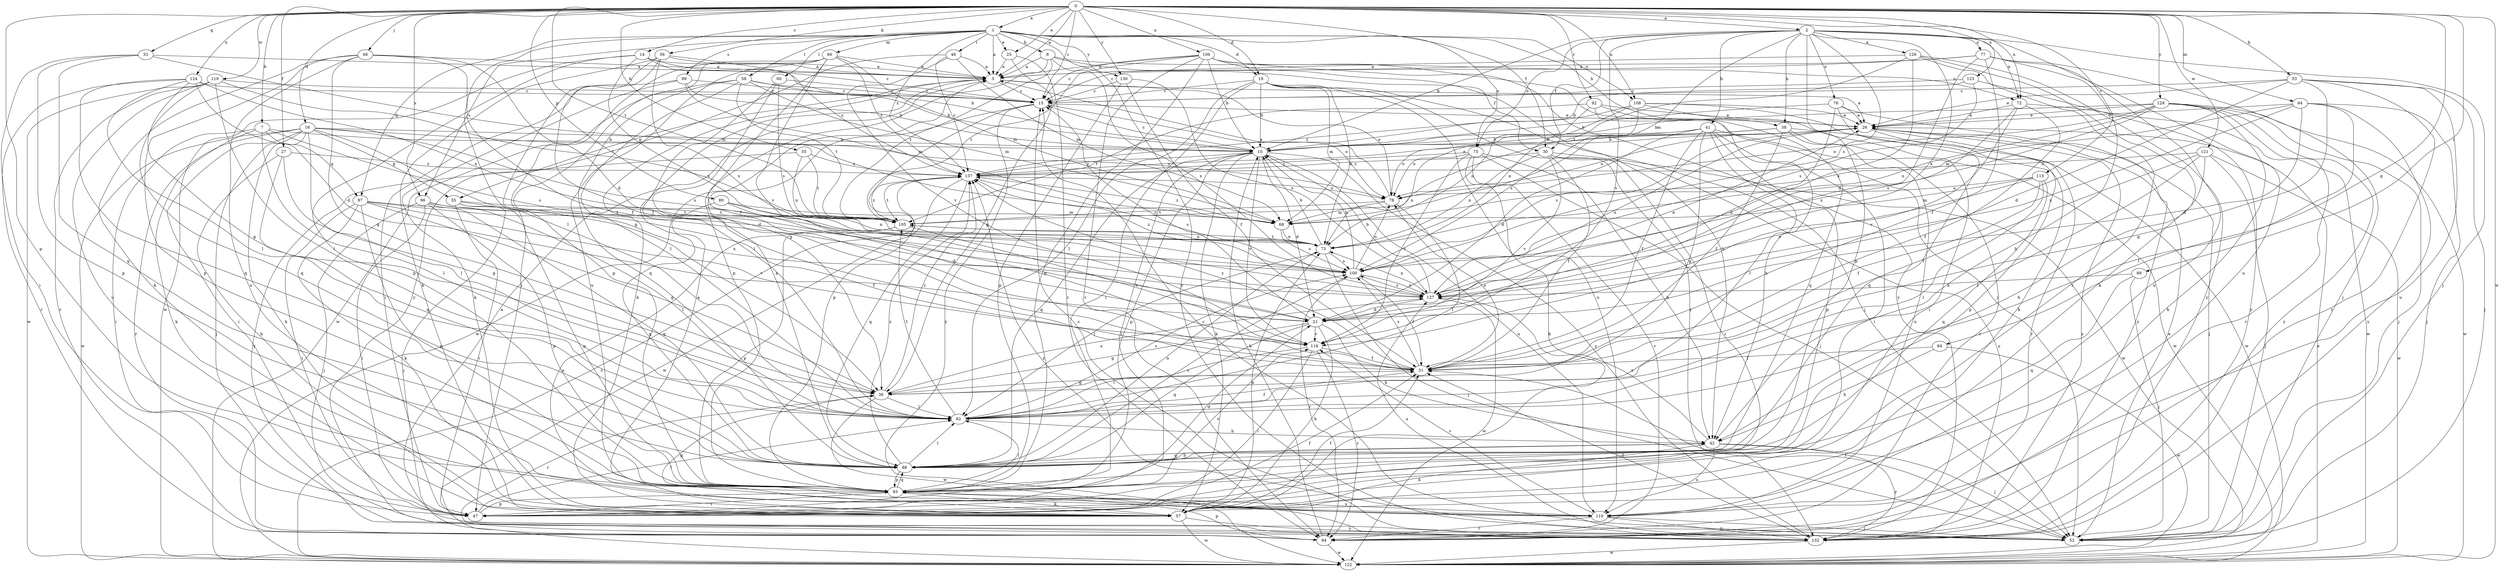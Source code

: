 strict digraph  {
0;
1;
2;
5;
7;
8;
10;
14;
15;
16;
19;
21;
25;
26;
27;
30;
31;
33;
35;
36;
38;
41;
42;
46;
47;
48;
52;
53;
55;
56;
57;
58;
60;
62;
64;
66;
68;
72;
73;
75;
76;
77;
78;
80;
83;
84;
87;
88;
89;
92;
94;
96;
99;
100;
105;
106;
108;
110;
113;
116;
119;
121;
122;
123;
124;
126;
127;
128;
130;
132;
137;
0 -> 1  [label=a];
0 -> 2  [label=a];
0 -> 5  [label=a];
0 -> 7  [label=b];
0 -> 14  [label=c];
0 -> 15  [label=c];
0 -> 16  [label=d];
0 -> 19  [label=d];
0 -> 25  [label=e];
0 -> 27  [label=f];
0 -> 30  [label=f];
0 -> 33  [label=g];
0 -> 48  [label=j];
0 -> 53  [label=k];
0 -> 55  [label=k];
0 -> 56  [label=k];
0 -> 64  [label=m];
0 -> 72  [label=n];
0 -> 80  [label=p];
0 -> 83  [label=p];
0 -> 84  [label=q];
0 -> 89  [label=r];
0 -> 92  [label=r];
0 -> 96  [label=s];
0 -> 105  [label=t];
0 -> 106  [label=u];
0 -> 108  [label=u];
0 -> 113  [label=v];
0 -> 119  [label=w];
0 -> 121  [label=w];
0 -> 122  [label=w];
0 -> 123  [label=x];
0 -> 124  [label=x];
0 -> 128  [label=y];
0 -> 130  [label=y];
1 -> 5  [label=a];
1 -> 8  [label=b];
1 -> 19  [label=d];
1 -> 25  [label=e];
1 -> 38  [label=h];
1 -> 46  [label=i];
1 -> 58  [label=l];
1 -> 60  [label=l];
1 -> 62  [label=l];
1 -> 66  [label=m];
1 -> 75  [label=o];
1 -> 87  [label=q];
1 -> 96  [label=s];
1 -> 99  [label=s];
1 -> 108  [label=u];
1 -> 130  [label=y];
1 -> 132  [label=y];
1 -> 137  [label=z];
2 -> 10  [label=b];
2 -> 30  [label=f];
2 -> 38  [label=h];
2 -> 41  [label=h];
2 -> 52  [label=j];
2 -> 68  [label=m];
2 -> 72  [label=n];
2 -> 75  [label=o];
2 -> 76  [label=o];
2 -> 77  [label=o];
2 -> 83  [label=p];
2 -> 100  [label=s];
2 -> 110  [label=u];
2 -> 116  [label=v];
2 -> 126  [label=x];
2 -> 127  [label=x];
5 -> 15  [label=c];
5 -> 26  [label=e];
5 -> 35  [label=g];
5 -> 57  [label=k];
5 -> 78  [label=o];
7 -> 10  [label=b];
7 -> 47  [label=i];
7 -> 57  [label=k];
7 -> 62  [label=l];
7 -> 87  [label=q];
7 -> 100  [label=s];
8 -> 5  [label=a];
8 -> 30  [label=f];
8 -> 72  [label=n];
8 -> 83  [label=p];
8 -> 105  [label=t];
8 -> 127  [label=x];
10 -> 15  [label=c];
10 -> 21  [label=d];
10 -> 47  [label=i];
10 -> 57  [label=k];
10 -> 83  [label=p];
10 -> 88  [label=q];
10 -> 110  [label=u];
10 -> 116  [label=v];
10 -> 132  [label=y];
10 -> 137  [label=z];
14 -> 5  [label=a];
14 -> 10  [label=b];
14 -> 15  [label=c];
14 -> 83  [label=p];
14 -> 122  [label=w];
14 -> 127  [label=x];
15 -> 26  [label=e];
15 -> 78  [label=o];
15 -> 83  [label=p];
15 -> 122  [label=w];
15 -> 132  [label=y];
16 -> 10  [label=b];
16 -> 21  [label=d];
16 -> 35  [label=g];
16 -> 47  [label=i];
16 -> 52  [label=j];
16 -> 57  [label=k];
16 -> 62  [label=l];
16 -> 78  [label=o];
16 -> 94  [label=r];
16 -> 100  [label=s];
16 -> 122  [label=w];
19 -> 10  [label=b];
19 -> 15  [label=c];
19 -> 47  [label=i];
19 -> 52  [label=j];
19 -> 62  [label=l];
19 -> 68  [label=m];
19 -> 73  [label=n];
19 -> 110  [label=u];
19 -> 132  [label=y];
21 -> 15  [label=c];
21 -> 36  [label=g];
21 -> 42  [label=h];
21 -> 57  [label=k];
21 -> 88  [label=q];
21 -> 116  [label=v];
25 -> 5  [label=a];
25 -> 36  [label=g];
25 -> 94  [label=r];
26 -> 10  [label=b];
26 -> 52  [label=j];
26 -> 78  [label=o];
26 -> 83  [label=p];
26 -> 94  [label=r];
26 -> 100  [label=s];
26 -> 127  [label=x];
26 -> 132  [label=y];
27 -> 36  [label=g];
27 -> 57  [label=k];
27 -> 88  [label=q];
27 -> 137  [label=z];
30 -> 31  [label=f];
30 -> 47  [label=i];
30 -> 73  [label=n];
30 -> 116  [label=v];
30 -> 122  [label=w];
30 -> 132  [label=y];
30 -> 137  [label=z];
31 -> 36  [label=g];
31 -> 78  [label=o];
31 -> 100  [label=s];
31 -> 137  [label=z];
33 -> 5  [label=a];
33 -> 47  [label=i];
33 -> 68  [label=m];
33 -> 83  [label=p];
33 -> 88  [label=q];
35 -> 31  [label=f];
35 -> 47  [label=i];
35 -> 52  [label=j];
35 -> 83  [label=p];
35 -> 105  [label=t];
36 -> 62  [label=l];
36 -> 94  [label=r];
36 -> 122  [label=w];
36 -> 127  [label=x];
36 -> 137  [label=z];
38 -> 10  [label=b];
38 -> 31  [label=f];
38 -> 78  [label=o];
38 -> 94  [label=r];
38 -> 110  [label=u];
38 -> 122  [label=w];
41 -> 10  [label=b];
41 -> 21  [label=d];
41 -> 31  [label=f];
41 -> 36  [label=g];
41 -> 47  [label=i];
41 -> 62  [label=l];
41 -> 78  [label=o];
41 -> 83  [label=p];
41 -> 122  [label=w];
42 -> 52  [label=j];
42 -> 57  [label=k];
42 -> 88  [label=q];
42 -> 110  [label=u];
42 -> 127  [label=x];
42 -> 132  [label=y];
46 -> 5  [label=a];
46 -> 68  [label=m];
46 -> 116  [label=v];
46 -> 132  [label=y];
46 -> 137  [label=z];
47 -> 31  [label=f];
47 -> 62  [label=l];
47 -> 83  [label=p];
48 -> 5  [label=a];
48 -> 21  [label=d];
48 -> 31  [label=f];
48 -> 36  [label=g];
48 -> 57  [label=k];
48 -> 83  [label=p];
48 -> 110  [label=u];
52 -> 15  [label=c];
52 -> 26  [label=e];
52 -> 31  [label=f];
52 -> 137  [label=z];
53 -> 15  [label=c];
53 -> 21  [label=d];
53 -> 26  [label=e];
53 -> 36  [label=g];
53 -> 52  [label=j];
53 -> 94  [label=r];
53 -> 110  [label=u];
55 -> 73  [label=n];
55 -> 105  [label=t];
55 -> 132  [label=y];
55 -> 137  [label=z];
56 -> 5  [label=a];
56 -> 31  [label=f];
56 -> 36  [label=g];
56 -> 57  [label=k];
56 -> 127  [label=x];
56 -> 137  [label=z];
57 -> 5  [label=a];
57 -> 31  [label=f];
57 -> 36  [label=g];
57 -> 73  [label=n];
57 -> 122  [label=w];
57 -> 132  [label=y];
58 -> 10  [label=b];
58 -> 15  [label=c];
58 -> 62  [label=l];
58 -> 68  [label=m];
58 -> 88  [label=q];
58 -> 105  [label=t];
58 -> 122  [label=w];
60 -> 15  [label=c];
60 -> 36  [label=g];
60 -> 62  [label=l];
60 -> 100  [label=s];
62 -> 31  [label=f];
62 -> 42  [label=h];
62 -> 100  [label=s];
62 -> 105  [label=t];
64 -> 21  [label=d];
64 -> 26  [label=e];
64 -> 52  [label=j];
64 -> 62  [label=l];
64 -> 68  [label=m];
64 -> 127  [label=x];
64 -> 132  [label=y];
66 -> 5  [label=a];
66 -> 31  [label=f];
66 -> 47  [label=i];
66 -> 68  [label=m];
66 -> 83  [label=p];
66 -> 110  [label=u];
66 -> 116  [label=v];
66 -> 137  [label=z];
68 -> 73  [label=n];
68 -> 100  [label=s];
68 -> 137  [label=z];
72 -> 26  [label=e];
72 -> 31  [label=f];
72 -> 116  [label=v];
72 -> 122  [label=w];
72 -> 127  [label=x];
73 -> 10  [label=b];
73 -> 52  [label=j];
73 -> 62  [label=l];
73 -> 100  [label=s];
73 -> 105  [label=t];
75 -> 42  [label=h];
75 -> 52  [label=j];
75 -> 57  [label=k];
75 -> 73  [label=n];
75 -> 94  [label=r];
75 -> 116  [label=v];
75 -> 137  [label=z];
76 -> 10  [label=b];
76 -> 21  [label=d];
76 -> 26  [label=e];
76 -> 88  [label=q];
76 -> 132  [label=y];
77 -> 5  [label=a];
77 -> 15  [label=c];
77 -> 21  [label=d];
77 -> 31  [label=f];
77 -> 42  [label=h];
77 -> 52  [label=j];
77 -> 110  [label=u];
78 -> 5  [label=a];
78 -> 62  [label=l];
78 -> 68  [label=m];
78 -> 105  [label=t];
80 -> 21  [label=d];
80 -> 68  [label=m];
80 -> 73  [label=n];
80 -> 88  [label=q];
83 -> 21  [label=d];
83 -> 47  [label=i];
83 -> 57  [label=k];
83 -> 62  [label=l];
83 -> 88  [label=q];
83 -> 110  [label=u];
83 -> 116  [label=v];
84 -> 31  [label=f];
84 -> 42  [label=h];
84 -> 122  [label=w];
87 -> 36  [label=g];
87 -> 47  [label=i];
87 -> 57  [label=k];
87 -> 83  [label=p];
87 -> 105  [label=t];
87 -> 116  [label=v];
87 -> 127  [label=x];
88 -> 5  [label=a];
88 -> 42  [label=h];
88 -> 62  [label=l];
88 -> 73  [label=n];
88 -> 83  [label=p];
88 -> 100  [label=s];
88 -> 137  [label=z];
89 -> 52  [label=j];
89 -> 88  [label=q];
89 -> 127  [label=x];
92 -> 26  [label=e];
92 -> 42  [label=h];
92 -> 73  [label=n];
92 -> 88  [label=q];
92 -> 105  [label=t];
94 -> 5  [label=a];
94 -> 10  [label=b];
94 -> 83  [label=p];
94 -> 122  [label=w];
96 -> 47  [label=i];
96 -> 52  [label=j];
96 -> 62  [label=l];
96 -> 83  [label=p];
96 -> 88  [label=q];
96 -> 105  [label=t];
99 -> 10  [label=b];
99 -> 15  [label=c];
99 -> 47  [label=i];
99 -> 57  [label=k];
99 -> 68  [label=m];
100 -> 10  [label=b];
100 -> 31  [label=f];
100 -> 78  [label=o];
100 -> 94  [label=r];
100 -> 127  [label=x];
100 -> 137  [label=z];
105 -> 73  [label=n];
105 -> 83  [label=p];
105 -> 110  [label=u];
105 -> 116  [label=v];
105 -> 137  [label=z];
106 -> 5  [label=a];
106 -> 10  [label=b];
106 -> 15  [label=c];
106 -> 42  [label=h];
106 -> 52  [label=j];
106 -> 83  [label=p];
106 -> 94  [label=r];
106 -> 105  [label=t];
106 -> 132  [label=y];
108 -> 26  [label=e];
108 -> 47  [label=i];
108 -> 57  [label=k];
108 -> 73  [label=n];
108 -> 100  [label=s];
108 -> 137  [label=z];
110 -> 52  [label=j];
110 -> 94  [label=r];
110 -> 116  [label=v];
110 -> 132  [label=y];
113 -> 31  [label=f];
113 -> 62  [label=l];
113 -> 68  [label=m];
113 -> 78  [label=o];
113 -> 88  [label=q];
113 -> 127  [label=x];
116 -> 31  [label=f];
116 -> 47  [label=i];
116 -> 62  [label=l];
116 -> 94  [label=r];
119 -> 15  [label=c];
119 -> 62  [label=l];
119 -> 88  [label=q];
119 -> 94  [label=r];
119 -> 105  [label=t];
119 -> 110  [label=u];
119 -> 122  [label=w];
121 -> 31  [label=f];
121 -> 42  [label=h];
121 -> 52  [label=j];
121 -> 62  [label=l];
121 -> 122  [label=w];
121 -> 137  [label=z];
122 -> 26  [label=e];
122 -> 137  [label=z];
123 -> 10  [label=b];
123 -> 15  [label=c];
123 -> 100  [label=s];
123 -> 132  [label=y];
124 -> 15  [label=c];
124 -> 21  [label=d];
124 -> 36  [label=g];
124 -> 62  [label=l];
124 -> 73  [label=n];
124 -> 88  [label=q];
124 -> 94  [label=r];
126 -> 5  [label=a];
126 -> 47  [label=i];
126 -> 57  [label=k];
126 -> 105  [label=t];
126 -> 127  [label=x];
126 -> 132  [label=y];
127 -> 10  [label=b];
127 -> 21  [label=d];
127 -> 26  [label=e];
127 -> 73  [label=n];
127 -> 100  [label=s];
127 -> 122  [label=w];
128 -> 10  [label=b];
128 -> 26  [label=e];
128 -> 52  [label=j];
128 -> 57  [label=k];
128 -> 73  [label=n];
128 -> 78  [label=o];
128 -> 94  [label=r];
128 -> 100  [label=s];
128 -> 122  [label=w];
128 -> 132  [label=y];
130 -> 15  [label=c];
130 -> 31  [label=f];
130 -> 83  [label=p];
130 -> 127  [label=x];
132 -> 15  [label=c];
132 -> 31  [label=f];
132 -> 122  [label=w];
132 -> 127  [label=x];
137 -> 26  [label=e];
137 -> 78  [label=o];
137 -> 88  [label=q];
137 -> 100  [label=s];
137 -> 105  [label=t];
137 -> 122  [label=w];
}
